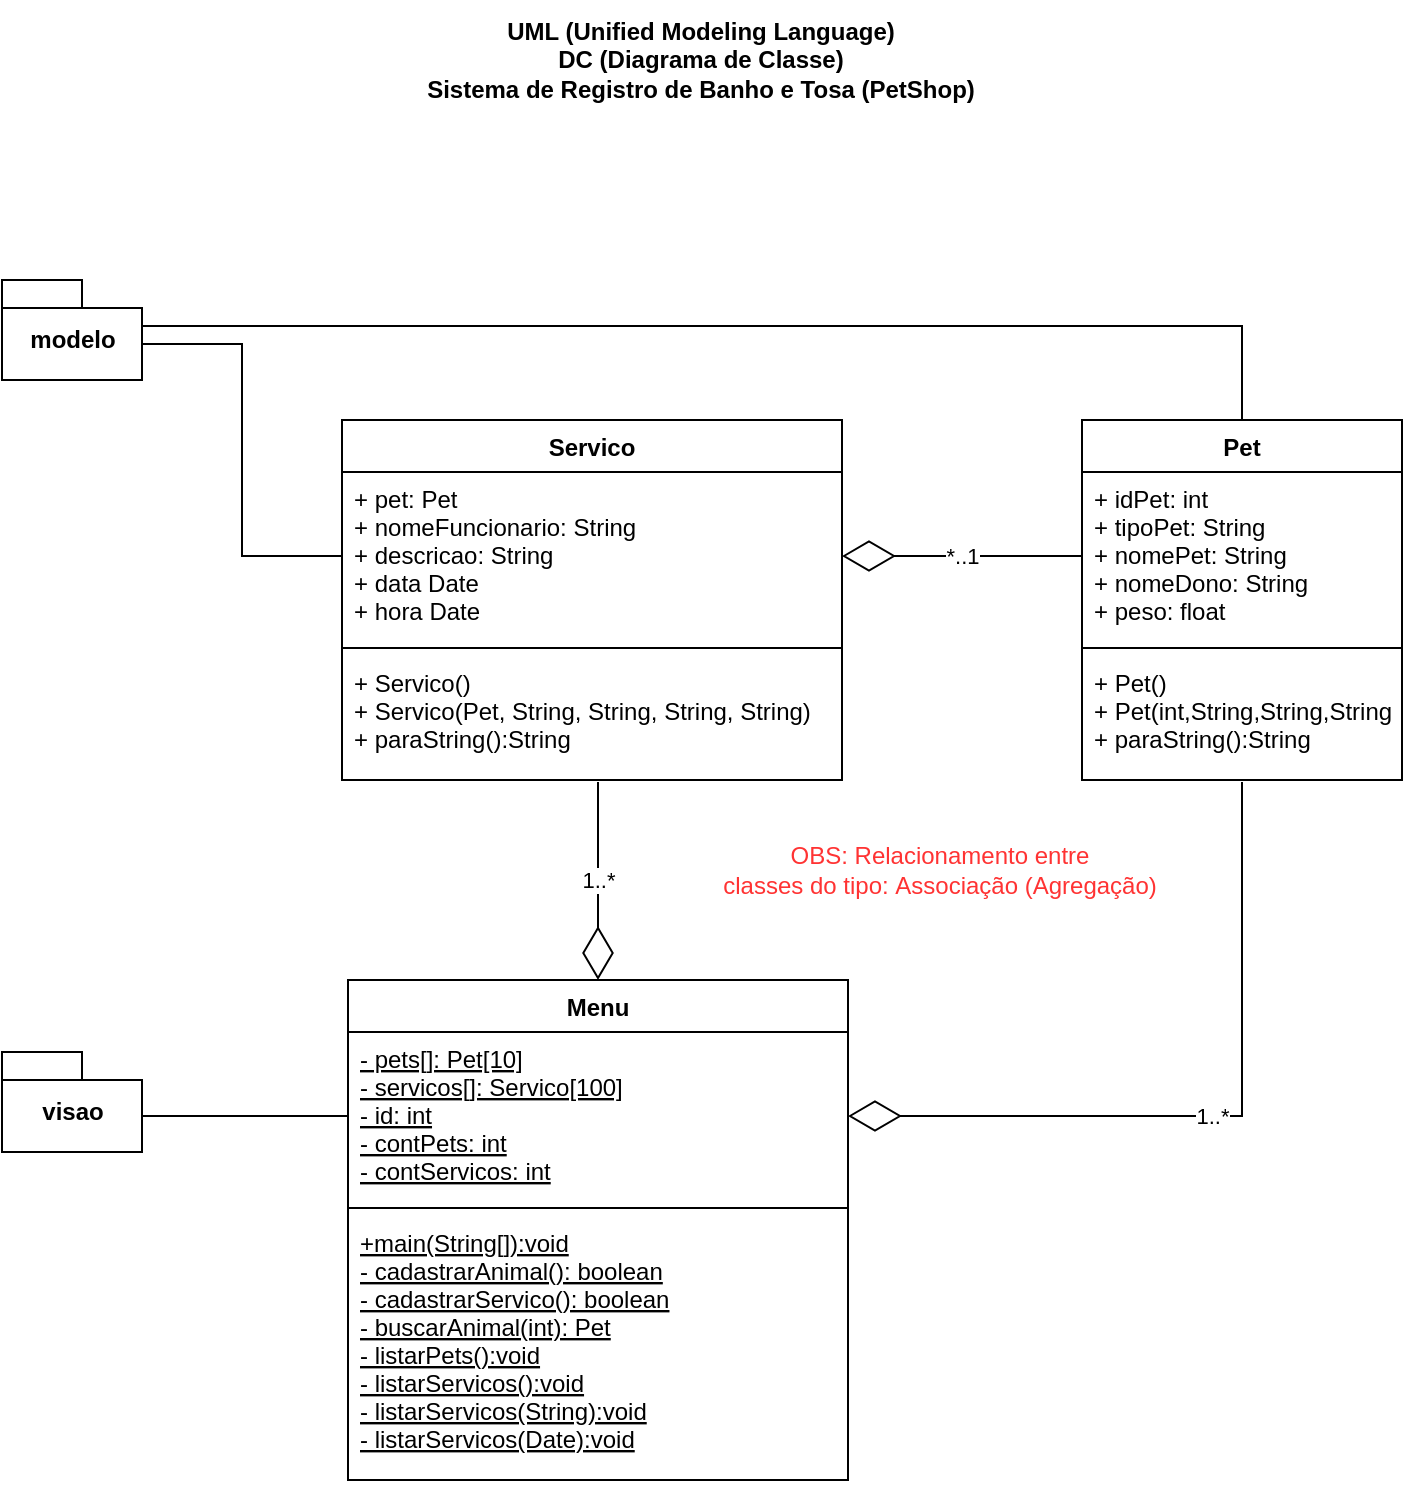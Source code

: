 <mxfile version="17.1.2" type="device"><diagram id="c13VxssIZj31_oiktRUt" name="Page-1"><mxGraphModel dx="1102" dy="525" grid="1" gridSize="10" guides="1" tooltips="1" connect="1" arrows="1" fold="1" page="1" pageScale="1" pageWidth="827" pageHeight="1169" math="0" shadow="0"><root><mxCell id="0"/><mxCell id="1" parent="0"/><mxCell id="DxOVNd5JoImwXUD2-sg_-21" style="edgeStyle=orthogonalEdgeStyle;rounded=0;orthogonalLoop=1;jettySize=auto;html=1;exitX=0.5;exitY=0;exitDx=0;exitDy=0;entryX=0;entryY=0;entryDx=70;entryDy=23;entryPerimeter=0;fontColor=#FF3333;endArrow=none;endFill=0;" edge="1" parent="1" source="DxOVNd5JoImwXUD2-sg_-1" target="DxOVNd5JoImwXUD2-sg_-9"><mxGeometry relative="1" as="geometry"/></mxCell><mxCell id="DxOVNd5JoImwXUD2-sg_-1" value="Pet" style="swimlane;fontStyle=1;align=center;verticalAlign=top;childLayout=stackLayout;horizontal=1;startSize=26;horizontalStack=0;resizeParent=1;resizeParentMax=0;resizeLast=0;collapsible=1;marginBottom=0;" vertex="1" parent="1"><mxGeometry x="604" y="260" width="160" height="180" as="geometry"/></mxCell><mxCell id="DxOVNd5JoImwXUD2-sg_-2" value="+ idPet: int&#10;+ tipoPet: String&#10;+ nomePet: String&#10;+ nomeDono: String&#10;+ peso: float" style="text;strokeColor=none;fillColor=none;align=left;verticalAlign=top;spacingLeft=4;spacingRight=4;overflow=hidden;rotatable=0;points=[[0,0.5],[1,0.5]];portConstraint=eastwest;" vertex="1" parent="DxOVNd5JoImwXUD2-sg_-1"><mxGeometry y="26" width="160" height="84" as="geometry"/></mxCell><mxCell id="DxOVNd5JoImwXUD2-sg_-3" value="" style="line;strokeWidth=1;fillColor=none;align=left;verticalAlign=middle;spacingTop=-1;spacingLeft=3;spacingRight=3;rotatable=0;labelPosition=right;points=[];portConstraint=eastwest;" vertex="1" parent="DxOVNd5JoImwXUD2-sg_-1"><mxGeometry y="110" width="160" height="8" as="geometry"/></mxCell><mxCell id="DxOVNd5JoImwXUD2-sg_-4" value="+ Pet()&#10;+ Pet(int,String,String,String,float)&#10;+ paraString():String" style="text;strokeColor=none;fillColor=none;align=left;verticalAlign=top;spacingLeft=4;spacingRight=4;overflow=hidden;rotatable=0;points=[[0,0.5],[1,0.5]];portConstraint=eastwest;" vertex="1" parent="DxOVNd5JoImwXUD2-sg_-1"><mxGeometry y="118" width="160" height="62" as="geometry"/></mxCell><mxCell id="DxOVNd5JoImwXUD2-sg_-5" value="Servico" style="swimlane;fontStyle=1;align=center;verticalAlign=top;childLayout=stackLayout;horizontal=1;startSize=26;horizontalStack=0;resizeParent=1;resizeParentMax=0;resizeLast=0;collapsible=1;marginBottom=0;" vertex="1" parent="1"><mxGeometry x="234" y="260" width="250" height="180" as="geometry"/></mxCell><mxCell id="DxOVNd5JoImwXUD2-sg_-6" value="+ pet: Pet&#10;+ nomeFuncionario: String&#10;+ descricao: String&#10;+ data Date&#10;+ hora Date" style="text;strokeColor=none;fillColor=none;align=left;verticalAlign=top;spacingLeft=4;spacingRight=4;overflow=hidden;rotatable=0;points=[[0,0.5],[1,0.5]];portConstraint=eastwest;" vertex="1" parent="DxOVNd5JoImwXUD2-sg_-5"><mxGeometry y="26" width="250" height="84" as="geometry"/></mxCell><mxCell id="DxOVNd5JoImwXUD2-sg_-7" value="" style="line;strokeWidth=1;fillColor=none;align=left;verticalAlign=middle;spacingTop=-1;spacingLeft=3;spacingRight=3;rotatable=0;labelPosition=right;points=[];portConstraint=eastwest;" vertex="1" parent="DxOVNd5JoImwXUD2-sg_-5"><mxGeometry y="110" width="250" height="8" as="geometry"/></mxCell><mxCell id="DxOVNd5JoImwXUD2-sg_-8" value="+ Servico()&#10;+ Servico(Pet, String, String, String, String)&#10;+ paraString():String" style="text;strokeColor=none;fillColor=none;align=left;verticalAlign=top;spacingLeft=4;spacingRight=4;overflow=hidden;rotatable=0;points=[[0,0.5],[1,0.5]];portConstraint=eastwest;" vertex="1" parent="DxOVNd5JoImwXUD2-sg_-5"><mxGeometry y="118" width="250" height="62" as="geometry"/></mxCell><mxCell id="DxOVNd5JoImwXUD2-sg_-9" value="modelo" style="shape=folder;fontStyle=1;spacingTop=10;tabWidth=40;tabHeight=14;tabPosition=left;html=1;" vertex="1" parent="1"><mxGeometry x="64" y="190" width="70" height="50" as="geometry"/></mxCell><mxCell id="DxOVNd5JoImwXUD2-sg_-10" value="visao" style="shape=folder;fontStyle=1;spacingTop=10;tabWidth=40;tabHeight=14;tabPosition=left;html=1;" vertex="1" parent="1"><mxGeometry x="64" y="576" width="70" height="50" as="geometry"/></mxCell><mxCell id="DxOVNd5JoImwXUD2-sg_-11" value="*..1" style="endArrow=diamondThin;endFill=0;endSize=24;html=1;rounded=0;exitX=0;exitY=0.5;exitDx=0;exitDy=0;entryX=1;entryY=0.5;entryDx=0;entryDy=0;" edge="1" parent="1" source="DxOVNd5JoImwXUD2-sg_-2" target="DxOVNd5JoImwXUD2-sg_-6"><mxGeometry width="160" relative="1" as="geometry"><mxPoint x="334" y="440" as="sourcePoint"/><mxPoint x="494" y="440" as="targetPoint"/></mxGeometry></mxCell><mxCell id="DxOVNd5JoImwXUD2-sg_-12" value="Menu" style="swimlane;fontStyle=1;align=center;verticalAlign=top;childLayout=stackLayout;horizontal=1;startSize=26;horizontalStack=0;resizeParent=1;resizeParentMax=0;resizeLast=0;collapsible=1;marginBottom=0;" vertex="1" parent="1"><mxGeometry x="237" y="540" width="250" height="250" as="geometry"/></mxCell><mxCell id="DxOVNd5JoImwXUD2-sg_-13" value="- pets[]: Pet[10]&#10;- servicos[]: Servico[100]&#10;- id: int&#10;- contPets: int&#10;- contServicos: int" style="text;strokeColor=none;fillColor=none;align=left;verticalAlign=top;spacingLeft=4;spacingRight=4;overflow=hidden;rotatable=0;points=[[0,0.5],[1,0.5]];portConstraint=eastwest;fontStyle=4" vertex="1" parent="DxOVNd5JoImwXUD2-sg_-12"><mxGeometry y="26" width="250" height="84" as="geometry"/></mxCell><mxCell id="DxOVNd5JoImwXUD2-sg_-14" value="" style="line;strokeWidth=1;fillColor=none;align=left;verticalAlign=middle;spacingTop=-1;spacingLeft=3;spacingRight=3;rotatable=0;labelPosition=right;points=[];portConstraint=eastwest;" vertex="1" parent="DxOVNd5JoImwXUD2-sg_-12"><mxGeometry y="110" width="250" height="8" as="geometry"/></mxCell><mxCell id="DxOVNd5JoImwXUD2-sg_-15" value="+main(String[]):void&#10;- cadastrarAnimal(): boolean&#10;- cadastrarServico(): boolean&#10;- buscarAnimal(int): Pet&#10;- listarPets():void&#10;- listarServicos():void&#10;- listarServicos(String):void&#10;- listarServicos(Date):void" style="text;strokeColor=none;fillColor=none;align=left;verticalAlign=top;spacingLeft=4;spacingRight=4;overflow=hidden;rotatable=0;points=[[0,0.5],[1,0.5]];portConstraint=eastwest;fontStyle=4" vertex="1" parent="DxOVNd5JoImwXUD2-sg_-12"><mxGeometry y="118" width="250" height="132" as="geometry"/></mxCell><mxCell id="DxOVNd5JoImwXUD2-sg_-16" value="1..*" style="endArrow=diamondThin;endFill=0;endSize=24;html=1;rounded=0;exitX=0.512;exitY=1.016;exitDx=0;exitDy=0;entryX=0.5;entryY=0;entryDx=0;entryDy=0;exitPerimeter=0;" edge="1" parent="1" source="DxOVNd5JoImwXUD2-sg_-8" target="DxOVNd5JoImwXUD2-sg_-12"><mxGeometry width="160" relative="1" as="geometry"><mxPoint x="614" y="338" as="sourcePoint"/><mxPoint x="494" y="338" as="targetPoint"/></mxGeometry></mxCell><mxCell id="DxOVNd5JoImwXUD2-sg_-17" value="1..*" style="endArrow=diamondThin;endFill=0;endSize=24;html=1;rounded=0;exitX=0.5;exitY=1.016;exitDx=0;exitDy=0;entryX=1;entryY=0.5;entryDx=0;entryDy=0;exitPerimeter=0;edgeStyle=orthogonalEdgeStyle;" edge="1" parent="1" source="DxOVNd5JoImwXUD2-sg_-4" target="DxOVNd5JoImwXUD2-sg_-13"><mxGeometry width="160" relative="1" as="geometry"><mxPoint x="372" y="450.992" as="sourcePoint"/><mxPoint x="372" y="550" as="targetPoint"/></mxGeometry></mxCell><mxCell id="DxOVNd5JoImwXUD2-sg_-18" value="OBS: Relacionamento entre &lt;br&gt;classes do tipo:&amp;nbsp;Associação (Agregação)" style="text;html=1;strokeColor=none;fillColor=none;align=center;verticalAlign=middle;whiteSpace=wrap;rounded=0;fontColor=#FF3333;" vertex="1" parent="1"><mxGeometry x="418" y="470" width="230" height="30" as="geometry"/></mxCell><mxCell id="DxOVNd5JoImwXUD2-sg_-19" style="edgeStyle=orthogonalEdgeStyle;rounded=0;orthogonalLoop=1;jettySize=auto;html=1;exitX=0;exitY=0.5;exitDx=0;exitDy=0;entryX=0;entryY=0;entryDx=70;entryDy=32;entryPerimeter=0;fontColor=#FF3333;endArrow=none;endFill=0;" edge="1" parent="1" source="DxOVNd5JoImwXUD2-sg_-6" target="DxOVNd5JoImwXUD2-sg_-9"><mxGeometry relative="1" as="geometry"/></mxCell><mxCell id="DxOVNd5JoImwXUD2-sg_-20" style="edgeStyle=orthogonalEdgeStyle;rounded=0;orthogonalLoop=1;jettySize=auto;html=1;exitX=0;exitY=0.5;exitDx=0;exitDy=0;entryX=0;entryY=0;entryDx=70;entryDy=32;entryPerimeter=0;fontColor=#FF3333;endArrow=none;endFill=0;" edge="1" parent="1" source="DxOVNd5JoImwXUD2-sg_-13" target="DxOVNd5JoImwXUD2-sg_-10"><mxGeometry relative="1" as="geometry"/></mxCell><mxCell id="DxOVNd5JoImwXUD2-sg_-22" value="UML (Unified Modeling Language)&lt;br&gt;DC (Diagrama de Classe)&lt;br&gt;Sistema de Registro de Banho e Tosa (PetShop)" style="text;html=1;strokeColor=none;fillColor=none;align=center;verticalAlign=middle;whiteSpace=wrap;rounded=0;fontColor=#000000;fontStyle=1" vertex="1" parent="1"><mxGeometry x="271" y="50" width="285" height="60" as="geometry"/></mxCell></root></mxGraphModel></diagram></mxfile>